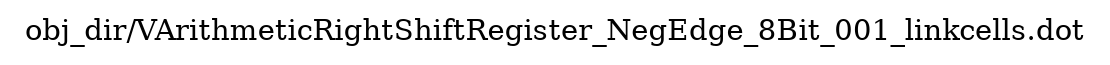digraph v3graph {
	graph	[label="obj_dir/VArithmeticRightShiftRegister_NegEdge_8Bit_001_linkcells.dot",
		 labelloc=t, labeljust=l,
		 //size="7.5,10",
		 rankdir=TB];
}
